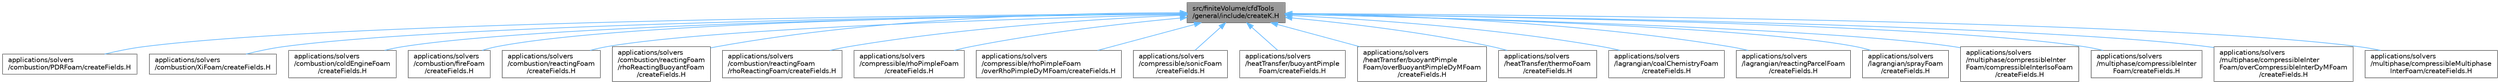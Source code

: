 digraph "src/finiteVolume/cfdTools/general/include/createK.H"
{
 // LATEX_PDF_SIZE
  bgcolor="transparent";
  edge [fontname=Helvetica,fontsize=10,labelfontname=Helvetica,labelfontsize=10];
  node [fontname=Helvetica,fontsize=10,shape=box,height=0.2,width=0.4];
  Node1 [id="Node000001",label="src/finiteVolume/cfdTools\l/general/include/createK.H",height=0.2,width=0.4,color="gray40", fillcolor="grey60", style="filled", fontcolor="black",tooltip=" "];
  Node1 -> Node2 [id="edge1_Node000001_Node000002",dir="back",color="steelblue1",style="solid",tooltip=" "];
  Node2 [id="Node000002",label="applications/solvers\l/combustion/PDRFoam/createFields.H",height=0.2,width=0.4,color="grey40", fillcolor="white", style="filled",URL="$solvers_2combustion_2PDRFoam_2createFields_8H.html",tooltip=" "];
  Node1 -> Node3 [id="edge2_Node000001_Node000003",dir="back",color="steelblue1",style="solid",tooltip=" "];
  Node3 [id="Node000003",label="applications/solvers\l/combustion/XiFoam/createFields.H",height=0.2,width=0.4,color="grey40", fillcolor="white", style="filled",URL="$solvers_2combustion_2XiFoam_2createFields_8H.html",tooltip=" "];
  Node1 -> Node4 [id="edge3_Node000001_Node000004",dir="back",color="steelblue1",style="solid",tooltip=" "];
  Node4 [id="Node000004",label="applications/solvers\l/combustion/coldEngineFoam\l/createFields.H",height=0.2,width=0.4,color="grey40", fillcolor="white", style="filled",URL="$solvers_2combustion_2coldEngineFoam_2createFields_8H.html",tooltip=" "];
  Node1 -> Node5 [id="edge4_Node000001_Node000005",dir="back",color="steelblue1",style="solid",tooltip=" "];
  Node5 [id="Node000005",label="applications/solvers\l/combustion/fireFoam\l/createFields.H",height=0.2,width=0.4,color="grey40", fillcolor="white", style="filled",URL="$solvers_2combustion_2fireFoam_2createFields_8H.html",tooltip=" "];
  Node1 -> Node6 [id="edge5_Node000001_Node000006",dir="back",color="steelblue1",style="solid",tooltip=" "];
  Node6 [id="Node000006",label="applications/solvers\l/combustion/reactingFoam\l/createFields.H",height=0.2,width=0.4,color="grey40", fillcolor="white", style="filled",URL="$solvers_2combustion_2reactingFoam_2createFields_8H.html",tooltip=" "];
  Node1 -> Node7 [id="edge6_Node000001_Node000007",dir="back",color="steelblue1",style="solid",tooltip=" "];
  Node7 [id="Node000007",label="applications/solvers\l/combustion/reactingFoam\l/rhoReactingBuoyantFoam\l/createFields.H",height=0.2,width=0.4,color="grey40", fillcolor="white", style="filled",URL="$solvers_2combustion_2reactingFoam_2rhoReactingBuoyantFoam_2createFields_8H.html",tooltip=" "];
  Node1 -> Node8 [id="edge7_Node000001_Node000008",dir="back",color="steelblue1",style="solid",tooltip=" "];
  Node8 [id="Node000008",label="applications/solvers\l/combustion/reactingFoam\l/rhoReactingFoam/createFields.H",height=0.2,width=0.4,color="grey40", fillcolor="white", style="filled",URL="$solvers_2combustion_2reactingFoam_2rhoReactingFoam_2createFields_8H.html",tooltip=" "];
  Node1 -> Node9 [id="edge8_Node000001_Node000009",dir="back",color="steelblue1",style="solid",tooltip=" "];
  Node9 [id="Node000009",label="applications/solvers\l/compressible/rhoPimpleFoam\l/createFields.H",height=0.2,width=0.4,color="grey40", fillcolor="white", style="filled",URL="$solvers_2compressible_2rhoPimpleFoam_2createFields_8H.html",tooltip=" "];
  Node1 -> Node10 [id="edge9_Node000001_Node000010",dir="back",color="steelblue1",style="solid",tooltip=" "];
  Node10 [id="Node000010",label="applications/solvers\l/compressible/rhoPimpleFoam\l/overRhoPimpleDyMFoam/createFields.H",height=0.2,width=0.4,color="grey40", fillcolor="white", style="filled",URL="$solvers_2compressible_2rhoPimpleFoam_2overRhoPimpleDyMFoam_2createFields_8H.html",tooltip=" "];
  Node1 -> Node11 [id="edge10_Node000001_Node000011",dir="back",color="steelblue1",style="solid",tooltip=" "];
  Node11 [id="Node000011",label="applications/solvers\l/compressible/sonicFoam\l/createFields.H",height=0.2,width=0.4,color="grey40", fillcolor="white", style="filled",URL="$solvers_2compressible_2sonicFoam_2createFields_8H.html",tooltip=" "];
  Node1 -> Node12 [id="edge11_Node000001_Node000012",dir="back",color="steelblue1",style="solid",tooltip=" "];
  Node12 [id="Node000012",label="applications/solvers\l/heatTransfer/buoyantPimple\lFoam/createFields.H",height=0.2,width=0.4,color="grey40", fillcolor="white", style="filled",URL="$solvers_2heatTransfer_2buoyantPimpleFoam_2createFields_8H.html",tooltip=" "];
  Node1 -> Node13 [id="edge12_Node000001_Node000013",dir="back",color="steelblue1",style="solid",tooltip=" "];
  Node13 [id="Node000013",label="applications/solvers\l/heatTransfer/buoyantPimple\lFoam/overBuoyantPimpleDyMFoam\l/createFields.H",height=0.2,width=0.4,color="grey40", fillcolor="white", style="filled",URL="$solvers_2heatTransfer_2buoyantPimpleFoam_2overBuoyantPimpleDyMFoam_2createFields_8H.html",tooltip=" "];
  Node1 -> Node14 [id="edge13_Node000001_Node000014",dir="back",color="steelblue1",style="solid",tooltip=" "];
  Node14 [id="Node000014",label="applications/solvers\l/heatTransfer/thermoFoam\l/createFields.H",height=0.2,width=0.4,color="grey40", fillcolor="white", style="filled",URL="$solvers_2heatTransfer_2thermoFoam_2createFields_8H.html",tooltip=" "];
  Node1 -> Node15 [id="edge14_Node000001_Node000015",dir="back",color="steelblue1",style="solid",tooltip=" "];
  Node15 [id="Node000015",label="applications/solvers\l/lagrangian/coalChemistryFoam\l/createFields.H",height=0.2,width=0.4,color="grey40", fillcolor="white", style="filled",URL="$solvers_2lagrangian_2coalChemistryFoam_2createFields_8H.html",tooltip=" "];
  Node1 -> Node16 [id="edge15_Node000001_Node000016",dir="back",color="steelblue1",style="solid",tooltip=" "];
  Node16 [id="Node000016",label="applications/solvers\l/lagrangian/reactingParcelFoam\l/createFields.H",height=0.2,width=0.4,color="grey40", fillcolor="white", style="filled",URL="$solvers_2lagrangian_2reactingParcelFoam_2createFields_8H.html",tooltip=" "];
  Node1 -> Node17 [id="edge16_Node000001_Node000017",dir="back",color="steelblue1",style="solid",tooltip=" "];
  Node17 [id="Node000017",label="applications/solvers\l/lagrangian/sprayFoam\l/createFields.H",height=0.2,width=0.4,color="grey40", fillcolor="white", style="filled",URL="$solvers_2lagrangian_2sprayFoam_2createFields_8H.html",tooltip=" "];
  Node1 -> Node18 [id="edge17_Node000001_Node000018",dir="back",color="steelblue1",style="solid",tooltip=" "];
  Node18 [id="Node000018",label="applications/solvers\l/multiphase/compressibleInter\lFoam/compressibleInterIsoFoam\l/createFields.H",height=0.2,width=0.4,color="grey40", fillcolor="white", style="filled",URL="$solvers_2multiphase_2compressibleInterFoam_2compressibleInterIsoFoam_2createFields_8H.html",tooltip=" "];
  Node1 -> Node19 [id="edge18_Node000001_Node000019",dir="back",color="steelblue1",style="solid",tooltip=" "];
  Node19 [id="Node000019",label="applications/solvers\l/multiphase/compressibleInter\lFoam/createFields.H",height=0.2,width=0.4,color="grey40", fillcolor="white", style="filled",URL="$solvers_2multiphase_2compressibleInterFoam_2createFields_8H.html",tooltip=" "];
  Node1 -> Node20 [id="edge19_Node000001_Node000020",dir="back",color="steelblue1",style="solid",tooltip=" "];
  Node20 [id="Node000020",label="applications/solvers\l/multiphase/compressibleInter\lFoam/overCompressibleInterDyMFoam\l/createFields.H",height=0.2,width=0.4,color="grey40", fillcolor="white", style="filled",URL="$solvers_2multiphase_2compressibleInterFoam_2overCompressibleInterDyMFoam_2createFields_8H.html",tooltip=" "];
  Node1 -> Node21 [id="edge20_Node000001_Node000021",dir="back",color="steelblue1",style="solid",tooltip=" "];
  Node21 [id="Node000021",label="applications/solvers\l/multiphase/compressibleMultiphase\lInterFoam/createFields.H",height=0.2,width=0.4,color="grey40", fillcolor="white", style="filled",URL="$solvers_2multiphase_2compressibleMultiphaseInterFoam_2createFields_8H.html",tooltip=" "];
}
